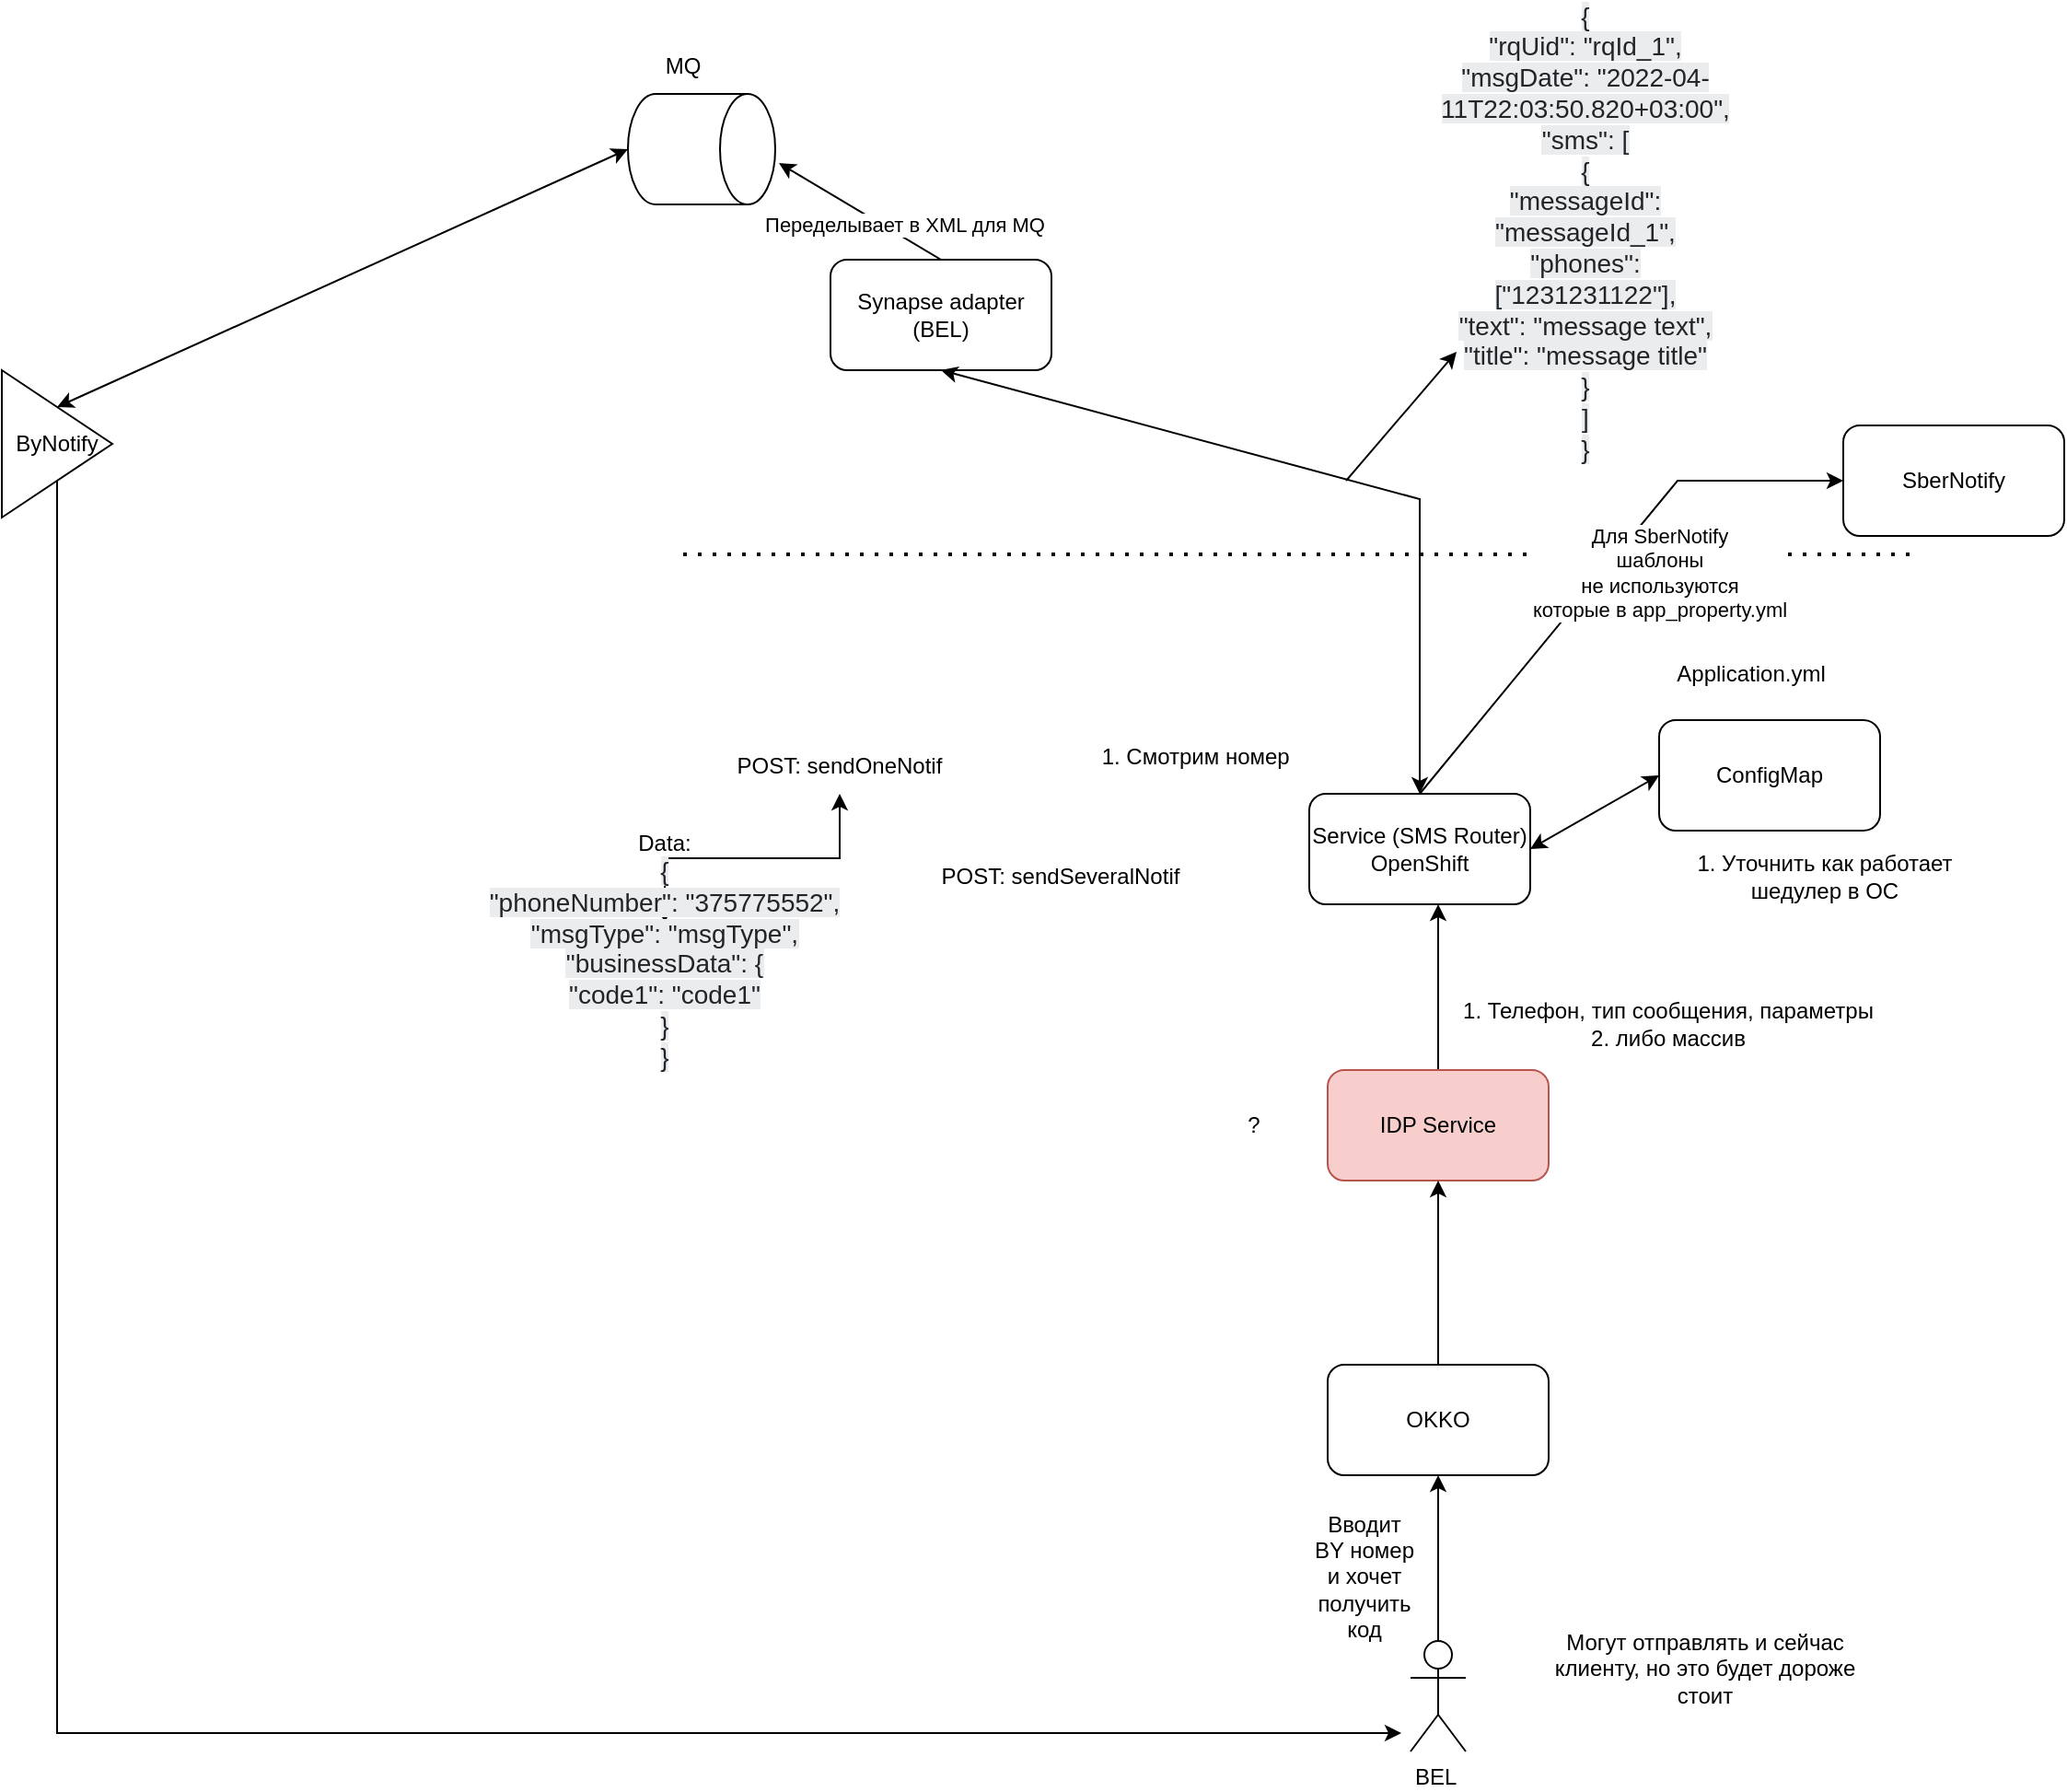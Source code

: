 <mxfile version="18.0.8" type="github">
  <diagram id="Ly6T59V4EVn3zM-SV5A3" name="Page-1">
    <mxGraphModel dx="2125" dy="699" grid="1" gridSize="10" guides="1" tooltips="1" connect="1" arrows="1" fold="1" page="1" pageScale="1" pageWidth="827" pageHeight="1169" math="0" shadow="0">
      <root>
        <mxCell id="0" />
        <mxCell id="1" parent="0" />
        <mxCell id="x6J5Ixqfy5eMrwD8hTKc-1" value="Synapse adapter (BEL)" style="rounded=1;whiteSpace=wrap;html=1;" vertex="1" parent="1">
          <mxGeometry x="110" y="160" width="120" height="60" as="geometry" />
        </mxCell>
        <mxCell id="x6J5Ixqfy5eMrwD8hTKc-2" value="Service (SMS Router) OpenShift" style="rounded=1;whiteSpace=wrap;html=1;" vertex="1" parent="1">
          <mxGeometry x="370" y="450" width="120" height="60" as="geometry" />
        </mxCell>
        <mxCell id="x6J5Ixqfy5eMrwD8hTKc-3" value="1. Смотрим номер&amp;nbsp;" style="text;html=1;strokeColor=none;fillColor=none;align=center;verticalAlign=middle;whiteSpace=wrap;rounded=0;" vertex="1" parent="1">
          <mxGeometry x="250" y="400" width="120" height="60" as="geometry" />
        </mxCell>
        <mxCell id="x6J5Ixqfy5eMrwD8hTKc-4" value="" style="endArrow=classic;html=1;rounded=0;" edge="1" parent="1">
          <mxGeometry width="50" height="50" relative="1" as="geometry">
            <mxPoint x="440" y="600" as="sourcePoint" />
            <mxPoint x="440" y="510" as="targetPoint" />
          </mxGeometry>
        </mxCell>
        <mxCell id="x6J5Ixqfy5eMrwD8hTKc-5" value="1. Телефон, тип сообщения, параметры&lt;br&gt;2. либо массив" style="text;html=1;strokeColor=none;fillColor=none;align=center;verticalAlign=middle;whiteSpace=wrap;rounded=0;" vertex="1" parent="1">
          <mxGeometry x="430" y="560" width="270" height="30" as="geometry" />
        </mxCell>
        <mxCell id="x6J5Ixqfy5eMrwD8hTKc-6" value="IDP Service" style="rounded=1;whiteSpace=wrap;html=1;fillColor=#f8cecc;strokeColor=#b85450;" vertex="1" parent="1">
          <mxGeometry x="380" y="600" width="120" height="60" as="geometry" />
        </mxCell>
        <mxCell id="x6J5Ixqfy5eMrwD8hTKc-7" value="OKKO" style="rounded=1;whiteSpace=wrap;html=1;" vertex="1" parent="1">
          <mxGeometry x="380" y="760" width="120" height="60" as="geometry" />
        </mxCell>
        <mxCell id="x6J5Ixqfy5eMrwD8hTKc-8" value="" style="endArrow=classic;html=1;rounded=0;exitX=0.5;exitY=0;exitDx=0;exitDy=0;entryX=0.5;entryY=1;entryDx=0;entryDy=0;" edge="1" parent="1" source="x6J5Ixqfy5eMrwD8hTKc-7" target="x6J5Ixqfy5eMrwD8hTKc-6">
          <mxGeometry width="50" height="50" relative="1" as="geometry">
            <mxPoint x="390" y="620" as="sourcePoint" />
            <mxPoint x="440" y="670" as="targetPoint" />
          </mxGeometry>
        </mxCell>
        <mxCell id="x6J5Ixqfy5eMrwD8hTKc-9" value="BEL&amp;nbsp;" style="shape=umlActor;verticalLabelPosition=bottom;verticalAlign=top;html=1;outlineConnect=0;" vertex="1" parent="1">
          <mxGeometry x="425" y="910" width="30" height="60" as="geometry" />
        </mxCell>
        <mxCell id="x6J5Ixqfy5eMrwD8hTKc-10" value="" style="endArrow=classic;html=1;rounded=0;exitX=0.5;exitY=0;exitDx=0;exitDy=0;exitPerimeter=0;" edge="1" parent="1" source="x6J5Ixqfy5eMrwD8hTKc-9">
          <mxGeometry width="50" height="50" relative="1" as="geometry">
            <mxPoint x="390" y="780" as="sourcePoint" />
            <mxPoint x="440" y="820" as="targetPoint" />
          </mxGeometry>
        </mxCell>
        <mxCell id="x6J5Ixqfy5eMrwD8hTKc-11" value="Могут отправлять и сейчас клиенту, но это будет дороже стоит" style="text;html=1;strokeColor=none;fillColor=none;align=center;verticalAlign=middle;whiteSpace=wrap;rounded=0;" vertex="1" parent="1">
          <mxGeometry x="500" y="910" width="170" height="30" as="geometry" />
        </mxCell>
        <mxCell id="x6J5Ixqfy5eMrwD8hTKc-12" value="Вводит BY номер и хочет получить код" style="text;html=1;strokeColor=none;fillColor=none;align=center;verticalAlign=middle;whiteSpace=wrap;rounded=0;" vertex="1" parent="1">
          <mxGeometry x="370" y="860" width="60" height="30" as="geometry" />
        </mxCell>
        <mxCell id="x6J5Ixqfy5eMrwD8hTKc-14" value="?" style="text;html=1;strokeColor=none;fillColor=none;align=center;verticalAlign=middle;whiteSpace=wrap;rounded=0;" vertex="1" parent="1">
          <mxGeometry x="310" y="615" width="60" height="30" as="geometry" />
        </mxCell>
        <mxCell id="x6J5Ixqfy5eMrwD8hTKc-15" value="ConfigMap" style="rounded=1;whiteSpace=wrap;html=1;" vertex="1" parent="1">
          <mxGeometry x="560" y="410" width="120" height="60" as="geometry" />
        </mxCell>
        <mxCell id="x6J5Ixqfy5eMrwD8hTKc-16" value="" style="endArrow=classic;html=1;rounded=0;entryX=0;entryY=0.5;entryDx=0;entryDy=0;exitX=1;exitY=0.5;exitDx=0;exitDy=0;startArrow=classic;startFill=1;" edge="1" parent="1" source="x6J5Ixqfy5eMrwD8hTKc-2" target="x6J5Ixqfy5eMrwD8hTKc-15">
          <mxGeometry width="50" height="50" relative="1" as="geometry">
            <mxPoint x="390" y="490" as="sourcePoint" />
            <mxPoint x="440" y="440" as="targetPoint" />
          </mxGeometry>
        </mxCell>
        <mxCell id="x6J5Ixqfy5eMrwD8hTKc-17" value="Application.yml" style="text;html=1;strokeColor=none;fillColor=none;align=center;verticalAlign=middle;whiteSpace=wrap;rounded=0;" vertex="1" parent="1">
          <mxGeometry x="580" y="370" width="60" height="30" as="geometry" />
        </mxCell>
        <mxCell id="x6J5Ixqfy5eMrwD8hTKc-18" value="1. Уточнить как работает шедулер в ОС" style="text;html=1;strokeColor=none;fillColor=none;align=center;verticalAlign=middle;whiteSpace=wrap;rounded=0;" vertex="1" parent="1">
          <mxGeometry x="560" y="480" width="180" height="30" as="geometry" />
        </mxCell>
        <mxCell id="x6J5Ixqfy5eMrwD8hTKc-19" value="" style="endArrow=none;dashed=1;html=1;dashPattern=1 3;strokeWidth=2;rounded=0;" edge="1" parent="1">
          <mxGeometry width="50" height="50" relative="1" as="geometry">
            <mxPoint x="30" y="320" as="sourcePoint" />
            <mxPoint x="700" y="320" as="targetPoint" />
          </mxGeometry>
        </mxCell>
        <mxCell id="x6J5Ixqfy5eMrwD8hTKc-20" value="POST: sendOneNotif&lt;br&gt;" style="text;html=1;strokeColor=none;fillColor=none;align=center;verticalAlign=middle;whiteSpace=wrap;rounded=0;" vertex="1" parent="1">
          <mxGeometry x="30" y="420" width="170" height="30" as="geometry" />
        </mxCell>
        <mxCell id="x6J5Ixqfy5eMrwD8hTKc-21" value="POST: sendSeveralNotif" style="text;html=1;strokeColor=none;fillColor=none;align=center;verticalAlign=middle;whiteSpace=wrap;rounded=0;" vertex="1" parent="1">
          <mxGeometry x="150" y="480" width="170" height="30" as="geometry" />
        </mxCell>
        <mxCell id="x6J5Ixqfy5eMrwD8hTKc-23" value="" style="edgeStyle=orthogonalEdgeStyle;rounded=0;orthogonalLoop=1;jettySize=auto;html=1;startArrow=classic;startFill=1;" edge="1" parent="1" source="x6J5Ixqfy5eMrwD8hTKc-22" target="x6J5Ixqfy5eMrwD8hTKc-20">
          <mxGeometry relative="1" as="geometry" />
        </mxCell>
        <mxCell id="x6J5Ixqfy5eMrwD8hTKc-22" value="Data:&lt;br&gt;&lt;span style=&quot;color: rgb(33, 37, 41); font-family: SBSansTextRegular, sans-serif; font-size: 14px; text-align: left; background-color: rgb(235, 236, 237);&quot;&gt;{&lt;br/&gt;		&quot;phoneNumber&quot;: &quot;375775552&quot;,&lt;br/&gt;		&quot;msgType&quot;: &quot;msgType&quot;,&lt;br/&gt;		&quot;businessData&quot;: {&lt;br/&gt;			&quot;code1&quot;: &quot;code1&quot;&lt;br/&gt;		}&lt;br/&gt;}&lt;/span&gt;" style="text;html=1;strokeColor=none;fillColor=none;align=center;verticalAlign=middle;whiteSpace=wrap;rounded=0;" vertex="1" parent="1">
          <mxGeometry x="-160" y="520" width="360" height="30" as="geometry" />
        </mxCell>
        <mxCell id="x6J5Ixqfy5eMrwD8hTKc-24" value="" style="endArrow=classic;html=1;rounded=0;entryX=0.5;entryY=1;entryDx=0;entryDy=0;exitX=0.5;exitY=0;exitDx=0;exitDy=0;startArrow=classic;startFill=1;" edge="1" parent="1" source="x6J5Ixqfy5eMrwD8hTKc-2" target="x6J5Ixqfy5eMrwD8hTKc-1">
          <mxGeometry width="50" height="50" relative="1" as="geometry">
            <mxPoint x="390" y="460" as="sourcePoint" />
            <mxPoint x="440" y="410" as="targetPoint" />
            <Array as="points">
              <mxPoint x="430" y="290" />
            </Array>
          </mxGeometry>
        </mxCell>
        <mxCell id="x6J5Ixqfy5eMrwD8hTKc-25" value="&lt;span style=&quot;color: rgb(33, 37, 41); font-family: SBSansTextRegular, sans-serif; font-size: 14px; text-align: left; background-color: rgb(235, 236, 237);&quot;&gt;{&lt;br&gt;	&quot;rqUid&quot;: &quot;rqId_1&quot;,&lt;br&gt;	&quot;msgDate&quot;: &quot;2022-04-11T22:03:50.820+03:00&quot;,&lt;br&gt;	&quot;sms&quot;: [&lt;br&gt;		{&lt;br&gt;			&quot;messageId&quot;: &quot;messageId_1&quot;,&lt;br&gt;			&quot;phones&quot;: [&quot;1231231122&quot;],&lt;br&gt;			&quot;text&quot;: &quot;message text&quot;,&lt;br&gt;			&quot;title&quot;: &quot;message title&quot;&lt;br&gt;		}&lt;br&gt;]&lt;br&gt;}&lt;/span&gt;" style="text;html=1;strokeColor=none;fillColor=none;align=center;verticalAlign=middle;whiteSpace=wrap;rounded=0;" vertex="1" parent="1">
          <mxGeometry x="490" y="130" width="60" height="30" as="geometry" />
        </mxCell>
        <mxCell id="x6J5Ixqfy5eMrwD8hTKc-27" value="" style="endArrow=classic;html=1;rounded=0;" edge="1" parent="1">
          <mxGeometry width="50" height="50" relative="1" as="geometry">
            <mxPoint x="390" y="280" as="sourcePoint" />
            <mxPoint x="450" y="210" as="targetPoint" />
          </mxGeometry>
        </mxCell>
        <mxCell id="x6J5Ixqfy5eMrwD8hTKc-28" value="SberNotify" style="rounded=1;whiteSpace=wrap;html=1;" vertex="1" parent="1">
          <mxGeometry x="660" y="250" width="120" height="60" as="geometry" />
        </mxCell>
        <mxCell id="x6J5Ixqfy5eMrwD8hTKc-29" value="" style="endArrow=classic;html=1;rounded=0;entryX=0;entryY=0.5;entryDx=0;entryDy=0;exitX=0.5;exitY=0;exitDx=0;exitDy=0;" edge="1" parent="1" source="x6J5Ixqfy5eMrwD8hTKc-2" target="x6J5Ixqfy5eMrwD8hTKc-28">
          <mxGeometry width="50" height="50" relative="1" as="geometry">
            <mxPoint x="390" y="360" as="sourcePoint" />
            <mxPoint x="440" y="310" as="targetPoint" />
            <Array as="points">
              <mxPoint x="570" y="280" />
            </Array>
          </mxGeometry>
        </mxCell>
        <mxCell id="x6J5Ixqfy5eMrwD8hTKc-30" value="Для SberNotify &lt;br&gt;шаблоны &lt;br&gt;не используются &lt;br&gt;которые в app_property.yml" style="edgeLabel;html=1;align=center;verticalAlign=middle;resizable=0;points=[];" vertex="1" connectable="0" parent="x6J5Ixqfy5eMrwD8hTKc-29">
          <mxGeometry x="0.298" y="-1" relative="1" as="geometry">
            <mxPoint x="1" y="35" as="offset" />
          </mxGeometry>
        </mxCell>
        <mxCell id="x6J5Ixqfy5eMrwD8hTKc-31" value="" style="shape=cylinder3;whiteSpace=wrap;html=1;boundedLbl=1;backgroundOutline=1;size=15;rotation=90;" vertex="1" parent="1">
          <mxGeometry x="10" y="60" width="60" height="80" as="geometry" />
        </mxCell>
        <mxCell id="x6J5Ixqfy5eMrwD8hTKc-32" value="MQ" style="text;html=1;strokeColor=none;fillColor=none;align=center;verticalAlign=middle;whiteSpace=wrap;rounded=0;" vertex="1" parent="1">
          <mxGeometry y="40" width="60" height="30" as="geometry" />
        </mxCell>
        <mxCell id="x6J5Ixqfy5eMrwD8hTKc-33" value="" style="endArrow=classic;html=1;rounded=0;entryX=0.625;entryY=-0.025;entryDx=0;entryDy=0;entryPerimeter=0;exitX=0.5;exitY=0;exitDx=0;exitDy=0;" edge="1" parent="1" source="x6J5Ixqfy5eMrwD8hTKc-1" target="x6J5Ixqfy5eMrwD8hTKc-31">
          <mxGeometry width="50" height="50" relative="1" as="geometry">
            <mxPoint x="390" y="320" as="sourcePoint" />
            <mxPoint x="440" y="270" as="targetPoint" />
          </mxGeometry>
        </mxCell>
        <mxCell id="x6J5Ixqfy5eMrwD8hTKc-34" value="Переделывает в XML для MQ" style="edgeLabel;html=1;align=center;verticalAlign=middle;resizable=0;points=[];" vertex="1" connectable="0" parent="x6J5Ixqfy5eMrwD8hTKc-33">
          <mxGeometry x="-0.014" y="-1" relative="1" as="geometry">
            <mxPoint x="23" y="7" as="offset" />
          </mxGeometry>
        </mxCell>
        <mxCell id="x6J5Ixqfy5eMrwD8hTKc-35" value="ByNotify" style="triangle;whiteSpace=wrap;html=1;" vertex="1" parent="1">
          <mxGeometry x="-340" y="220" width="60" height="80" as="geometry" />
        </mxCell>
        <mxCell id="x6J5Ixqfy5eMrwD8hTKc-36" value="" style="endArrow=classic;html=1;rounded=0;exitX=0.5;exitY=0;exitDx=0;exitDy=0;entryX=0.5;entryY=1;entryDx=0;entryDy=0;entryPerimeter=0;startArrow=classic;startFill=1;" edge="1" parent="1" source="x6J5Ixqfy5eMrwD8hTKc-35" target="x6J5Ixqfy5eMrwD8hTKc-31">
          <mxGeometry width="50" height="50" relative="1" as="geometry">
            <mxPoint x="90" y="240" as="sourcePoint" />
            <mxPoint x="140" y="190" as="targetPoint" />
          </mxGeometry>
        </mxCell>
        <mxCell id="x6J5Ixqfy5eMrwD8hTKc-37" value="" style="endArrow=classic;html=1;rounded=0;" edge="1" parent="1" source="x6J5Ixqfy5eMrwD8hTKc-35">
          <mxGeometry width="50" height="50" relative="1" as="geometry">
            <mxPoint x="-180" y="620" as="sourcePoint" />
            <mxPoint x="420" y="960" as="targetPoint" />
            <Array as="points">
              <mxPoint x="-310" y="960" />
            </Array>
          </mxGeometry>
        </mxCell>
      </root>
    </mxGraphModel>
  </diagram>
</mxfile>
